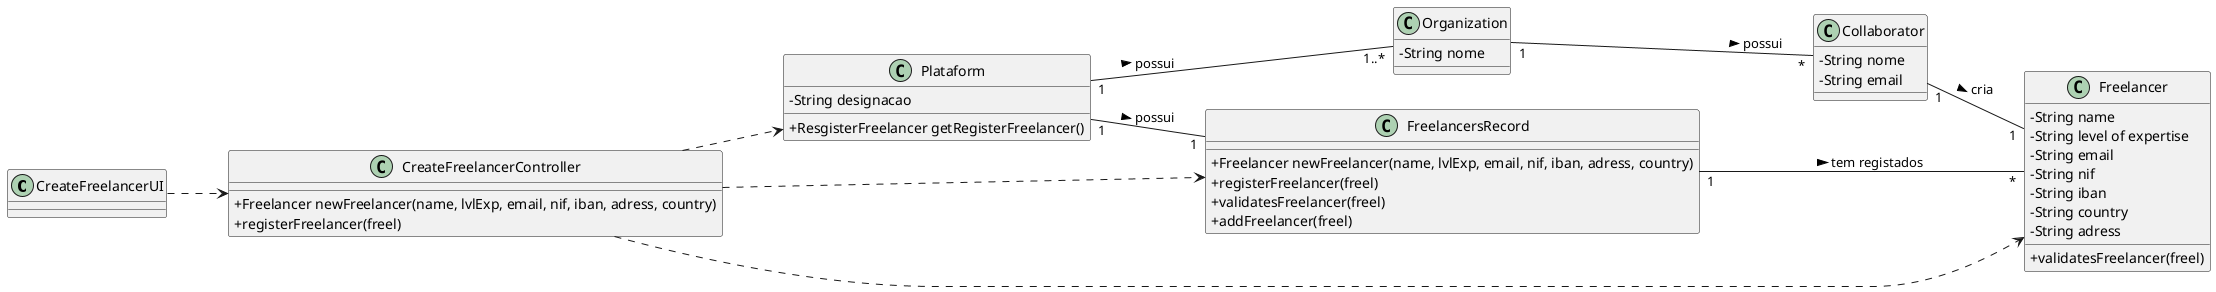 @startuml
skinparam classAttributeIconSize 0

left to right direction

class CreateFreelancerUI {
    
}

class CreateFreelancerController {
  +Freelancer newFreelancer(name, lvlExp, email, nif, iban, adress, country)
  +registerFreelancer(freel) 
}

class Plataform {
  -String designacao
  +ResgisterFreelancer getRegisterFreelancer()
}

class FreelancersRecord {
  +Freelancer newFreelancer(name, lvlExp, email, nif, iban, adress, country)
  +registerFreelancer(freel)
  +validatesFreelancer(freel)
  +addFreelancer(freel)
  
}

class Freelancer {
  -String name
  -String level of expertise
  -String email
  -String nif
  -String iban
  -String country
  -String adress
  +validatesFreelancer(freel)
}

class Collaborator {
  -String nome
  -String email
}

class Organization {
  -String nome 
}



Organization "1" -- "*" Collaborator : possui >

Collaborator "1" -- "1" Freelancer : cria >

Plataform "1" -- "1..*" Organization : possui >
Plataform "1" -- "1" FreelancersRecord : possui >

CreateFreelancerUI ..> CreateFreelancerController
CreateFreelancerController ..> Plataform
CreateFreelancerController ..> FreelancersRecord
CreateFreelancerController ..> Freelancer

FreelancersRecord "1" -- "*" Freelancer : tem registados >


@enduml
